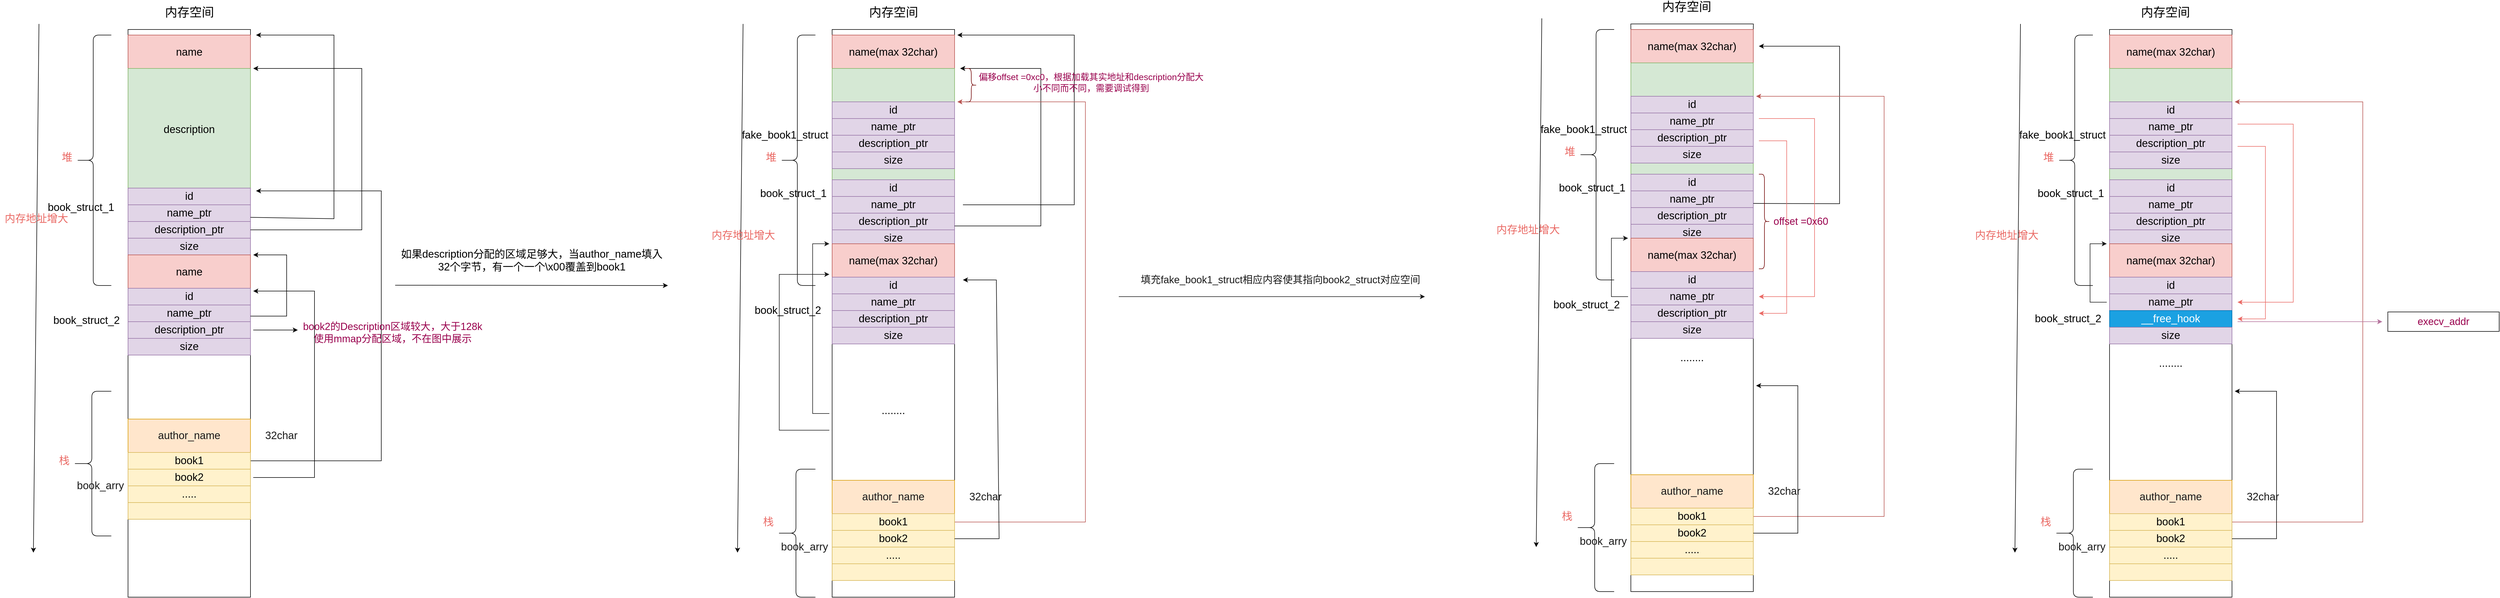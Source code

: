 <mxfile version="15.9.6" type="device"><diagram id="_Woby5i-xdCUw9yXvGU_" name="Page-1"><mxGraphModel dx="2062" dy="1122" grid="1" gridSize="10" guides="1" tooltips="1" connect="1" arrows="1" fold="1" page="1" pageScale="1" pageWidth="3300" pageHeight="4681" math="0" shadow="0"><root><mxCell id="0"/><mxCell id="1" parent="0"/><mxCell id="nigRkLZxNdL7D_ATx1D9-1" value="" style="rounded=0;whiteSpace=wrap;html=1;" vertex="1" parent="1"><mxGeometry x="580" y="540" width="220" height="1020" as="geometry"/></mxCell><mxCell id="nigRkLZxNdL7D_ATx1D9-2" value="&lt;span style=&quot;font-size: 22px&quot;&gt;内存空间&lt;/span&gt;" style="text;html=1;align=center;verticalAlign=middle;resizable=0;points=[];autosize=1;strokeColor=none;fillColor=none;" vertex="1" parent="1"><mxGeometry x="640" y="500" width="100" height="20" as="geometry"/></mxCell><mxCell id="nigRkLZxNdL7D_ATx1D9-3" value="&lt;font style=&quot;font-size: 19px&quot;&gt;name&lt;/font&gt;" style="rounded=0;whiteSpace=wrap;html=1;fontSize=22;fillColor=#f8cecc;strokeColor=#b85450;" vertex="1" parent="1"><mxGeometry x="580" y="550" width="220" height="60" as="geometry"/></mxCell><mxCell id="nigRkLZxNdL7D_ATx1D9-4" value="description" style="rounded=0;whiteSpace=wrap;html=1;fontSize=19;fillColor=#d5e8d4;strokeColor=#82b366;" vertex="1" parent="1"><mxGeometry x="580" y="610" width="220" height="220" as="geometry"/></mxCell><mxCell id="nigRkLZxNdL7D_ATx1D9-5" value="" style="rounded=0;whiteSpace=wrap;html=1;fontSize=19;fillColor=#e1d5e7;strokeColor=#9673a6;" vertex="1" parent="1"><mxGeometry x="580" y="825" width="220" height="120" as="geometry"/></mxCell><mxCell id="nigRkLZxNdL7D_ATx1D9-7" value="id" style="rounded=0;whiteSpace=wrap;html=1;fontSize=19;fillColor=#e1d5e7;strokeColor=#9673a6;" vertex="1" parent="1"><mxGeometry x="580" y="825" width="220" height="30" as="geometry"/></mxCell><mxCell id="nigRkLZxNdL7D_ATx1D9-8" value="name_ptr" style="rounded=0;whiteSpace=wrap;html=1;fontSize=19;fillColor=#e1d5e7;strokeColor=#9673a6;" vertex="1" parent="1"><mxGeometry x="580" y="855" width="220" height="30" as="geometry"/></mxCell><mxCell id="nigRkLZxNdL7D_ATx1D9-9" value="description_ptr" style="rounded=0;whiteSpace=wrap;html=1;fontSize=19;fillColor=#e1d5e7;strokeColor=#9673a6;" vertex="1" parent="1"><mxGeometry x="580" y="885" width="220" height="30" as="geometry"/></mxCell><mxCell id="nigRkLZxNdL7D_ATx1D9-10" value="size" style="rounded=0;whiteSpace=wrap;html=1;fontSize=19;fillColor=#e1d5e7;strokeColor=#9673a6;" vertex="1" parent="1"><mxGeometry x="580" y="915" width="220" height="30" as="geometry"/></mxCell><mxCell id="nigRkLZxNdL7D_ATx1D9-11" value="" style="endArrow=classic;html=1;rounded=0;fontSize=19;exitX=1;exitY=0.75;exitDx=0;exitDy=0;" edge="1" parent="1" source="nigRkLZxNdL7D_ATx1D9-8"><mxGeometry width="50" height="50" relative="1" as="geometry"><mxPoint x="820" y="790" as="sourcePoint"/><mxPoint x="810" y="550" as="targetPoint"/><Array as="points"><mxPoint x="950" y="880"/><mxPoint x="950" y="550"/></Array></mxGeometry></mxCell><mxCell id="nigRkLZxNdL7D_ATx1D9-12" value="" style="endArrow=classic;html=1;rounded=0;fontSize=19;" edge="1" parent="1"><mxGeometry width="50" height="50" relative="1" as="geometry"><mxPoint x="800" y="900" as="sourcePoint"/><mxPoint x="805" y="610" as="targetPoint"/><Array as="points"><mxPoint x="1000" y="900"/><mxPoint x="1000" y="610"/></Array></mxGeometry></mxCell><mxCell id="nigRkLZxNdL7D_ATx1D9-13" value="........" style="rounded=0;whiteSpace=wrap;html=1;fontSize=19;direction=west;" vertex="1" parent="1"><mxGeometry x="580" y="950" width="220" height="290" as="geometry"/></mxCell><mxCell id="nigRkLZxNdL7D_ATx1D9-14" value="" style="endArrow=classic;html=1;rounded=0;fontSize=19;fontColor=#CCFFCC;" edge="1" parent="1"><mxGeometry width="50" height="50" relative="1" as="geometry"><mxPoint x="420" y="530" as="sourcePoint"/><mxPoint x="410" y="1480" as="targetPoint"/></mxGeometry></mxCell><mxCell id="nigRkLZxNdL7D_ATx1D9-15" value="内存地址增大" style="text;html=1;align=center;verticalAlign=middle;resizable=0;points=[];autosize=1;strokeColor=none;fillColor=none;fontSize=19;fontColor=#EA6B66;" vertex="1" parent="1"><mxGeometry x="350" y="865" width="130" height="30" as="geometry"/></mxCell><mxCell id="nigRkLZxNdL7D_ATx1D9-16" value="" style="shape=curlyBracket;whiteSpace=wrap;html=1;rounded=1;fontSize=19;fontColor=#CCFFCC;" vertex="1" parent="1"><mxGeometry x="485" y="550" width="65" height="450" as="geometry"/></mxCell><mxCell id="nigRkLZxNdL7D_ATx1D9-17" value="&lt;font color=&quot;#ea6b66&quot;&gt;堆&lt;/font&gt;" style="text;html=1;align=center;verticalAlign=middle;resizable=0;points=[];autosize=1;strokeColor=none;fillColor=none;fontSize=19;fontColor=#1A1A1A;" vertex="1" parent="1"><mxGeometry x="455" y="755" width="30" height="30" as="geometry"/></mxCell><mxCell id="nigRkLZxNdL7D_ATx1D9-18" value="&lt;font color=&quot;#1a1a1a&quot;&gt;author_name&lt;/font&gt;" style="rounded=0;whiteSpace=wrap;html=1;fontSize=19;fillColor=#ffe6cc;strokeColor=#d79b00;" vertex="1" parent="1"><mxGeometry x="580" y="1240" width="220" height="60" as="geometry"/></mxCell><mxCell id="nigRkLZxNdL7D_ATx1D9-19" value="32char" style="text;html=1;align=center;verticalAlign=middle;resizable=0;points=[];autosize=1;strokeColor=none;fillColor=none;fontSize=19;fontColor=#1A1A1A;" vertex="1" parent="1"><mxGeometry x="820" y="1255" width="70" height="30" as="geometry"/></mxCell><mxCell id="nigRkLZxNdL7D_ATx1D9-20" value="" style="rounded=0;whiteSpace=wrap;html=1;fontSize=19;fillColor=#fff2cc;strokeColor=#d6b656;" vertex="1" parent="1"><mxGeometry x="580" y="1300" width="220" height="120" as="geometry"/></mxCell><mxCell id="nigRkLZxNdL7D_ATx1D9-21" value="" style="edgeStyle=orthogonalEdgeStyle;rounded=0;orthogonalLoop=1;jettySize=auto;html=1;fontSize=19;fontColor=#1A1A1A;" edge="1" parent="1" source="nigRkLZxNdL7D_ATx1D9-22"><mxGeometry relative="1" as="geometry"><mxPoint x="810" y="830" as="targetPoint"/><Array as="points"><mxPoint x="1035" y="1315"/><mxPoint x="1035" y="830"/><mxPoint x="810" y="830"/></Array></mxGeometry></mxCell><mxCell id="nigRkLZxNdL7D_ATx1D9-22" value="book1" style="rounded=0;whiteSpace=wrap;html=1;fontSize=19;fillColor=#fff2cc;strokeColor=#d6b656;" vertex="1" parent="1"><mxGeometry x="580" y="1300" width="220" height="30" as="geometry"/></mxCell><mxCell id="nigRkLZxNdL7D_ATx1D9-23" value="book2" style="rounded=0;whiteSpace=wrap;html=1;fontSize=19;fillColor=#fff2cc;strokeColor=#d6b656;" vertex="1" parent="1"><mxGeometry x="580" y="1330" width="220" height="30" as="geometry"/></mxCell><mxCell id="nigRkLZxNdL7D_ATx1D9-24" value="....." style="rounded=0;whiteSpace=wrap;html=1;fontSize=19;fillColor=#fff2cc;strokeColor=#d6b656;" vertex="1" parent="1"><mxGeometry x="580" y="1360" width="220" height="30" as="geometry"/></mxCell><mxCell id="nigRkLZxNdL7D_ATx1D9-25" value="" style="shape=curlyBracket;whiteSpace=wrap;html=1;rounded=1;fontSize=19;fontColor=#1A1A1A;" vertex="1" parent="1"><mxGeometry x="480" y="1190" width="70" height="260" as="geometry"/></mxCell><mxCell id="nigRkLZxNdL7D_ATx1D9-26" value="&lt;font color=&quot;#ea6b66&quot;&gt;栈&lt;/font&gt;" style="text;html=1;align=center;verticalAlign=middle;resizable=0;points=[];autosize=1;strokeColor=none;fillColor=none;fontSize=19;fontColor=#1A1A1A;" vertex="1" parent="1"><mxGeometry x="450" y="1300" width="30" height="30" as="geometry"/></mxCell><mxCell id="nigRkLZxNdL7D_ATx1D9-27" value="book_arry" style="text;html=1;align=center;verticalAlign=middle;resizable=0;points=[];autosize=1;strokeColor=none;fillColor=none;fontSize=19;fontColor=#1A1A1A;" vertex="1" parent="1"><mxGeometry x="480" y="1345" width="100" height="30" as="geometry"/></mxCell><mxCell id="nigRkLZxNdL7D_ATx1D9-28" value="" style="endArrow=classic;html=1;rounded=0;" edge="1" parent="1"><mxGeometry width="50" height="50" relative="1" as="geometry"><mxPoint x="1060" y="999.5" as="sourcePoint"/><mxPoint x="1550" y="1000" as="targetPoint"/></mxGeometry></mxCell><mxCell id="nigRkLZxNdL7D_ATx1D9-29" value="&lt;font style=&quot;font-size: 19px&quot;&gt;如果description分配的区域足够大，当author_name填入&lt;br&gt;32个字节，有一个一个\x00覆盖到book1&lt;/font&gt;" style="text;html=1;align=center;verticalAlign=middle;resizable=0;points=[];autosize=1;strokeColor=none;fillColor=none;" vertex="1" parent="1"><mxGeometry x="1060" y="935" width="490" height="40" as="geometry"/></mxCell><mxCell id="nigRkLZxNdL7D_ATx1D9-44" value="内存地址增大" style="text;html=1;align=center;verticalAlign=middle;resizable=0;points=[];autosize=1;strokeColor=none;fillColor=none;fontSize=19;fontColor=#EA6B66;" vertex="1" parent="1"><mxGeometry x="3030" y="885" width="130" height="30" as="geometry"/></mxCell><mxCell id="nigRkLZxNdL7D_ATx1D9-62" value="" style="rounded=0;whiteSpace=wrap;html=1;" vertex="1" parent="1"><mxGeometry x="1845" y="540" width="220" height="1020" as="geometry"/></mxCell><mxCell id="nigRkLZxNdL7D_ATx1D9-63" value="&lt;span style=&quot;font-size: 22px&quot;&gt;内存空间&lt;/span&gt;" style="text;html=1;align=center;verticalAlign=middle;resizable=0;points=[];autosize=1;strokeColor=none;fillColor=none;" vertex="1" parent="1"><mxGeometry x="1905" y="500" width="100" height="20" as="geometry"/></mxCell><mxCell id="nigRkLZxNdL7D_ATx1D9-64" value="&lt;font style=&quot;font-size: 19px&quot;&gt;name(max 32char)&lt;/font&gt;" style="rounded=0;whiteSpace=wrap;html=1;fontSize=22;fillColor=#f8cecc;strokeColor=#b85450;" vertex="1" parent="1"><mxGeometry x="1845" y="550" width="220" height="60" as="geometry"/></mxCell><mxCell id="nigRkLZxNdL7D_ATx1D9-65" value="description" style="rounded=0;whiteSpace=wrap;html=1;fontSize=19;fillColor=#d5e8d4;strokeColor=#82b366;" vertex="1" parent="1"><mxGeometry x="1845" y="610" width="220" height="200" as="geometry"/></mxCell><mxCell id="nigRkLZxNdL7D_ATx1D9-66" value="" style="rounded=0;whiteSpace=wrap;html=1;fontSize=19;fillColor=#e1d5e7;strokeColor=#9673a6;" vertex="1" parent="1"><mxGeometry x="1845" y="810" width="220" height="120" as="geometry"/></mxCell><mxCell id="nigRkLZxNdL7D_ATx1D9-67" value="book_struct_1" style="text;html=1;align=center;verticalAlign=middle;resizable=0;points=[];autosize=1;strokeColor=none;fillColor=none;fontSize=19;" vertex="1" parent="1"><mxGeometry x="1710" y="820" width="130" height="30" as="geometry"/></mxCell><mxCell id="nigRkLZxNdL7D_ATx1D9-68" value="id" style="rounded=0;whiteSpace=wrap;html=1;fontSize=19;fillColor=#e1d5e7;strokeColor=#9673a6;" vertex="1" parent="1"><mxGeometry x="1845" y="810" width="220" height="30" as="geometry"/></mxCell><mxCell id="nigRkLZxNdL7D_ATx1D9-69" value="name_ptr" style="rounded=0;whiteSpace=wrap;html=1;fontSize=19;fillColor=#e1d5e7;strokeColor=#9673a6;" vertex="1" parent="1"><mxGeometry x="1845" y="840" width="220" height="30" as="geometry"/></mxCell><mxCell id="nigRkLZxNdL7D_ATx1D9-70" value="description_ptr" style="rounded=0;whiteSpace=wrap;html=1;fontSize=19;fillColor=#e1d5e7;strokeColor=#9673a6;" vertex="1" parent="1"><mxGeometry x="1845" y="870" width="220" height="30" as="geometry"/></mxCell><mxCell id="nigRkLZxNdL7D_ATx1D9-71" value="size" style="rounded=0;whiteSpace=wrap;html=1;fontSize=19;fillColor=#e1d5e7;strokeColor=#9673a6;" vertex="1" parent="1"><mxGeometry x="1845" y="900" width="220" height="30" as="geometry"/></mxCell><mxCell id="nigRkLZxNdL7D_ATx1D9-72" value="" style="endArrow=classic;html=1;rounded=0;fontSize=19;" edge="1" parent="1"><mxGeometry width="50" height="50" relative="1" as="geometry"><mxPoint x="2065" y="893" as="sourcePoint"/><mxPoint x="2075" y="610" as="targetPoint"/><Array as="points"><mxPoint x="2220" y="893"/><mxPoint x="2220" y="620"/><mxPoint x="2220" y="610"/></Array></mxGeometry></mxCell><mxCell id="nigRkLZxNdL7D_ATx1D9-73" value="" style="endArrow=classic;html=1;rounded=0;fontSize=19;" edge="1" parent="1"><mxGeometry width="50" height="50" relative="1" as="geometry"><mxPoint x="2080" y="855" as="sourcePoint"/><mxPoint x="2070" y="550" as="targetPoint"/><Array as="points"><mxPoint x="2280" y="855"/><mxPoint x="2280" y="550"/></Array></mxGeometry></mxCell><mxCell id="nigRkLZxNdL7D_ATx1D9-74" value="........" style="rounded=0;whiteSpace=wrap;html=1;fontSize=19;direction=west;" vertex="1" parent="1"><mxGeometry x="1845" y="1100" width="220" height="250" as="geometry"/></mxCell><mxCell id="nigRkLZxNdL7D_ATx1D9-75" value="" style="endArrow=classic;html=1;rounded=0;fontSize=19;fontColor=#CCFFCC;" edge="1" parent="1"><mxGeometry width="50" height="50" relative="1" as="geometry"><mxPoint x="1685" y="530" as="sourcePoint"/><mxPoint x="1675" y="1480" as="targetPoint"/></mxGeometry></mxCell><mxCell id="nigRkLZxNdL7D_ATx1D9-76" value="内存地址增大" style="text;html=1;align=center;verticalAlign=middle;resizable=0;points=[];autosize=1;strokeColor=none;fillColor=none;fontSize=19;fontColor=#EA6B66;" vertex="1" parent="1"><mxGeometry x="1620" y="895" width="130" height="30" as="geometry"/></mxCell><mxCell id="nigRkLZxNdL7D_ATx1D9-77" value="" style="shape=curlyBracket;whiteSpace=wrap;html=1;rounded=1;fontSize=19;fontColor=#CCFFCC;" vertex="1" parent="1"><mxGeometry x="1750" y="550" width="65" height="450" as="geometry"/></mxCell><mxCell id="nigRkLZxNdL7D_ATx1D9-78" value="&lt;font color=&quot;#ea6b66&quot;&gt;堆&lt;/font&gt;" style="text;html=1;align=center;verticalAlign=middle;resizable=0;points=[];autosize=1;strokeColor=none;fillColor=none;fontSize=19;fontColor=#1A1A1A;" vertex="1" parent="1"><mxGeometry x="1720" y="755" width="30" height="30" as="geometry"/></mxCell><mxCell id="nigRkLZxNdL7D_ATx1D9-79" value="&lt;font color=&quot;#1a1a1a&quot;&gt;author_name&lt;/font&gt;" style="rounded=0;whiteSpace=wrap;html=1;fontSize=19;fillColor=#ffe6cc;strokeColor=#d79b00;" vertex="1" parent="1"><mxGeometry x="1845" y="1350" width="220" height="60" as="geometry"/></mxCell><mxCell id="nigRkLZxNdL7D_ATx1D9-80" value="32char" style="text;html=1;align=center;verticalAlign=middle;resizable=0;points=[];autosize=1;strokeColor=none;fillColor=none;fontSize=19;fontColor=#1A1A1A;" vertex="1" parent="1"><mxGeometry x="2085" y="1365" width="70" height="30" as="geometry"/></mxCell><mxCell id="nigRkLZxNdL7D_ATx1D9-81" value="" style="rounded=0;whiteSpace=wrap;html=1;fontSize=19;fillColor=#fff2cc;strokeColor=#d6b656;" vertex="1" parent="1"><mxGeometry x="1845" y="1410" width="220" height="120" as="geometry"/></mxCell><mxCell id="nigRkLZxNdL7D_ATx1D9-82" value="" style="edgeStyle=orthogonalEdgeStyle;rounded=0;orthogonalLoop=1;jettySize=auto;html=1;fontSize=19;fontColor=#1A1A1A;fillColor=#f8cecc;strokeColor=#b85450;" edge="1" parent="1" source="nigRkLZxNdL7D_ATx1D9-83"><mxGeometry relative="1" as="geometry"><mxPoint x="2070" y="670" as="targetPoint"/><Array as="points"><mxPoint x="2300" y="1315"/><mxPoint x="2300" y="670"/><mxPoint x="2075" y="670"/></Array></mxGeometry></mxCell><mxCell id="nigRkLZxNdL7D_ATx1D9-83" value="book1" style="rounded=0;whiteSpace=wrap;html=1;fontSize=19;fillColor=#fff2cc;strokeColor=#d6b656;" vertex="1" parent="1"><mxGeometry x="1845" y="1410" width="220" height="30" as="geometry"/></mxCell><mxCell id="nigRkLZxNdL7D_ATx1D9-84" value="book2" style="rounded=0;whiteSpace=wrap;html=1;fontSize=19;fillColor=#fff2cc;strokeColor=#d6b656;" vertex="1" parent="1"><mxGeometry x="1845" y="1440" width="220" height="30" as="geometry"/></mxCell><mxCell id="nigRkLZxNdL7D_ATx1D9-85" value="....." style="rounded=0;whiteSpace=wrap;html=1;fontSize=19;fillColor=#fff2cc;strokeColor=#d6b656;" vertex="1" parent="1"><mxGeometry x="1845" y="1470" width="220" height="30" as="geometry"/></mxCell><mxCell id="nigRkLZxNdL7D_ATx1D9-86" value="" style="shape=curlyBracket;whiteSpace=wrap;html=1;rounded=1;fontSize=19;fontColor=#1A1A1A;" vertex="1" parent="1"><mxGeometry x="1745" y="1330" width="70" height="230" as="geometry"/></mxCell><mxCell id="nigRkLZxNdL7D_ATx1D9-87" value="&lt;font color=&quot;#ea6b66&quot;&gt;栈&lt;/font&gt;" style="text;html=1;align=center;verticalAlign=middle;resizable=0;points=[];autosize=1;strokeColor=none;fillColor=none;fontSize=19;fontColor=#1A1A1A;" vertex="1" parent="1"><mxGeometry x="1715" y="1410" width="30" height="30" as="geometry"/></mxCell><mxCell id="nigRkLZxNdL7D_ATx1D9-88" value="book_arry" style="text;html=1;align=center;verticalAlign=middle;resizable=0;points=[];autosize=1;strokeColor=none;fillColor=none;fontSize=19;fontColor=#1A1A1A;" vertex="1" parent="1"><mxGeometry x="1745" y="1455" width="100" height="30" as="geometry"/></mxCell><mxCell id="nigRkLZxNdL7D_ATx1D9-89" value="fake_book1_struct" style="text;html=1;align=center;verticalAlign=middle;resizable=0;points=[];autosize=1;strokeColor=none;fillColor=none;fontSize=19;" vertex="1" parent="1"><mxGeometry x="1675" y="715" width="170" height="30" as="geometry"/></mxCell><mxCell id="nigRkLZxNdL7D_ATx1D9-90" value="id" style="rounded=0;whiteSpace=wrap;html=1;fontSize=19;fillColor=#e1d5e7;strokeColor=#9673a6;" vertex="1" parent="1"><mxGeometry x="1845" y="670" width="220" height="30" as="geometry"/></mxCell><mxCell id="nigRkLZxNdL7D_ATx1D9-91" value="name_ptr" style="rounded=0;whiteSpace=wrap;html=1;fontSize=19;fillColor=#e1d5e7;strokeColor=#9673a6;" vertex="1" parent="1"><mxGeometry x="1845" y="700" width="220" height="30" as="geometry"/></mxCell><mxCell id="nigRkLZxNdL7D_ATx1D9-92" value="description_ptr" style="rounded=0;whiteSpace=wrap;html=1;fontSize=19;fillColor=#e1d5e7;strokeColor=#9673a6;" vertex="1" parent="1"><mxGeometry x="1845" y="730" width="220" height="30" as="geometry"/></mxCell><mxCell id="nigRkLZxNdL7D_ATx1D9-93" value="size" style="rounded=0;whiteSpace=wrap;html=1;fontSize=19;fillColor=#e1d5e7;strokeColor=#9673a6;" vertex="1" parent="1"><mxGeometry x="1845" y="760" width="220" height="30" as="geometry"/></mxCell><mxCell id="nigRkLZxNdL7D_ATx1D9-94" value="&lt;font style=&quot;font-size: 19px&quot;&gt;name(max 32char)&lt;/font&gt;" style="rounded=0;whiteSpace=wrap;html=1;fontSize=22;fillColor=#f8cecc;strokeColor=#b85450;" vertex="1" parent="1"><mxGeometry x="1845" y="925" width="220" height="60" as="geometry"/></mxCell><mxCell id="nigRkLZxNdL7D_ATx1D9-96" value="" style="rounded=0;whiteSpace=wrap;html=1;fontSize=19;fillColor=#e1d5e7;strokeColor=#9673a6;" vertex="1" parent="1"><mxGeometry x="1845" y="985" width="220" height="120" as="geometry"/></mxCell><mxCell id="nigRkLZxNdL7D_ATx1D9-97" value="id" style="rounded=0;whiteSpace=wrap;html=1;fontSize=19;fillColor=#e1d5e7;strokeColor=#9673a6;" vertex="1" parent="1"><mxGeometry x="1845" y="985" width="220" height="30" as="geometry"/></mxCell><mxCell id="nigRkLZxNdL7D_ATx1D9-98" value="name_ptr" style="rounded=0;whiteSpace=wrap;html=1;fontSize=19;fillColor=#e1d5e7;strokeColor=#9673a6;" vertex="1" parent="1"><mxGeometry x="1845" y="1015" width="220" height="30" as="geometry"/></mxCell><mxCell id="nigRkLZxNdL7D_ATx1D9-99" value="description_ptr" style="rounded=0;whiteSpace=wrap;html=1;fontSize=19;fillColor=#e1d5e7;strokeColor=#9673a6;" vertex="1" parent="1"><mxGeometry x="1845" y="1045" width="220" height="30" as="geometry"/></mxCell><mxCell id="nigRkLZxNdL7D_ATx1D9-100" value="size" style="rounded=0;whiteSpace=wrap;html=1;fontSize=19;fillColor=#e1d5e7;strokeColor=#9673a6;" vertex="1" parent="1"><mxGeometry x="1845" y="1075" width="220" height="30" as="geometry"/></mxCell><mxCell id="nigRkLZxNdL7D_ATx1D9-101" value="" style="endArrow=classic;html=1;rounded=0;fontSize=19;" edge="1" parent="1"><mxGeometry width="50" height="50" relative="1" as="geometry"><mxPoint x="2065" y="1455" as="sourcePoint"/><mxPoint x="2080" y="990" as="targetPoint"/><Array as="points"><mxPoint x="2145" y="1455"/><mxPoint x="2140" y="990"/></Array></mxGeometry></mxCell><mxCell id="nigRkLZxNdL7D_ATx1D9-102" value="" style="endArrow=classic;html=1;rounded=0;fontSize=19;strokeColor=#1A1A1A;" edge="1" parent="1"><mxGeometry width="50" height="50" relative="1" as="geometry"><mxPoint x="1840" y="1230" as="sourcePoint"/><mxPoint x="1840" y="925" as="targetPoint"/><Array as="points"><mxPoint x="1810" y="1230"/><mxPoint x="1810" y="925"/></Array></mxGeometry></mxCell><mxCell id="nigRkLZxNdL7D_ATx1D9-103" value="" style="endArrow=classic;html=1;rounded=0;fontSize=19;strokeColor=#1A1A1A;" edge="1" parent="1"><mxGeometry width="50" height="50" relative="1" as="geometry"><mxPoint x="1840" y="1260" as="sourcePoint"/><mxPoint x="1840" y="980" as="targetPoint"/><Array as="points"><mxPoint x="1750" y="1260"/><mxPoint x="1750" y="980"/></Array></mxGeometry></mxCell><mxCell id="nigRkLZxNdL7D_ATx1D9-104" value="" style="rounded=0;whiteSpace=wrap;html=1;" vertex="1" parent="1"><mxGeometry x="3280" y="530" width="220" height="1020" as="geometry"/></mxCell><mxCell id="nigRkLZxNdL7D_ATx1D9-105" value="&lt;span style=&quot;font-size: 22px&quot;&gt;内存空间&lt;/span&gt;" style="text;html=1;align=center;verticalAlign=middle;resizable=0;points=[];autosize=1;strokeColor=none;fillColor=none;" vertex="1" parent="1"><mxGeometry x="3330" y="490" width="100" height="20" as="geometry"/></mxCell><mxCell id="nigRkLZxNdL7D_ATx1D9-106" value="&lt;font style=&quot;font-size: 19px&quot;&gt;name(max 32char)&lt;/font&gt;" style="rounded=0;whiteSpace=wrap;html=1;fontSize=22;fillColor=#f8cecc;strokeColor=#b85450;" vertex="1" parent="1"><mxGeometry x="3280" y="540" width="220" height="60" as="geometry"/></mxCell><mxCell id="nigRkLZxNdL7D_ATx1D9-107" value="description" style="rounded=0;whiteSpace=wrap;html=1;fontSize=19;fillColor=#d5e8d4;strokeColor=#82b366;" vertex="1" parent="1"><mxGeometry x="3280" y="600" width="220" height="200" as="geometry"/></mxCell><mxCell id="nigRkLZxNdL7D_ATx1D9-108" value="" style="rounded=0;whiteSpace=wrap;html=1;fontSize=19;fillColor=#e1d5e7;strokeColor=#9673a6;" vertex="1" parent="1"><mxGeometry x="3280" y="800" width="220" height="120" as="geometry"/></mxCell><mxCell id="nigRkLZxNdL7D_ATx1D9-109" value="book_struct_1" style="text;html=1;align=center;verticalAlign=middle;resizable=0;points=[];autosize=1;strokeColor=none;fillColor=none;fontSize=19;" vertex="1" parent="1"><mxGeometry x="3145" y="810" width="130" height="30" as="geometry"/></mxCell><mxCell id="nigRkLZxNdL7D_ATx1D9-110" value="id" style="rounded=0;whiteSpace=wrap;html=1;fontSize=19;fillColor=#e1d5e7;strokeColor=#9673a6;" vertex="1" parent="1"><mxGeometry x="3280" y="800" width="220" height="30" as="geometry"/></mxCell><mxCell id="nigRkLZxNdL7D_ATx1D9-111" value="name_ptr" style="rounded=0;whiteSpace=wrap;html=1;fontSize=19;fillColor=#e1d5e7;strokeColor=#9673a6;" vertex="1" parent="1"><mxGeometry x="3280" y="830" width="220" height="30" as="geometry"/></mxCell><mxCell id="nigRkLZxNdL7D_ATx1D9-112" value="description_ptr" style="rounded=0;whiteSpace=wrap;html=1;fontSize=19;fillColor=#e1d5e7;strokeColor=#9673a6;" vertex="1" parent="1"><mxGeometry x="3280" y="860" width="220" height="30" as="geometry"/></mxCell><mxCell id="nigRkLZxNdL7D_ATx1D9-113" value="size" style="rounded=0;whiteSpace=wrap;html=1;fontSize=19;fillColor=#e1d5e7;strokeColor=#9673a6;" vertex="1" parent="1"><mxGeometry x="3280" y="890" width="220" height="30" as="geometry"/></mxCell><mxCell id="nigRkLZxNdL7D_ATx1D9-114" value="" style="endArrow=classic;html=1;rounded=0;fontSize=19;exitX=1;exitY=0.75;exitDx=0;exitDy=0;" edge="1" parent="1" source="nigRkLZxNdL7D_ATx1D9-111"><mxGeometry width="50" height="50" relative="1" as="geometry"><mxPoint x="3520" y="780" as="sourcePoint"/><mxPoint x="3510" y="570" as="targetPoint"/><Array as="points"><mxPoint x="3655" y="853"/><mxPoint x="3655" y="580"/><mxPoint x="3655" y="570"/></Array></mxGeometry></mxCell><mxCell id="nigRkLZxNdL7D_ATx1D9-116" value="........" style="rounded=0;whiteSpace=wrap;html=1;fontSize=19;direction=west;" vertex="1" parent="1"><mxGeometry x="3280" y="920" width="220" height="420" as="geometry"/></mxCell><mxCell id="nigRkLZxNdL7D_ATx1D9-117" value="" style="endArrow=classic;html=1;rounded=0;fontSize=19;fontColor=#CCFFCC;" edge="1" parent="1"><mxGeometry width="50" height="50" relative="1" as="geometry"><mxPoint x="3120" y="520" as="sourcePoint"/><mxPoint x="3110" y="1470" as="targetPoint"/></mxGeometry></mxCell><mxCell id="nigRkLZxNdL7D_ATx1D9-118" value="" style="shape=curlyBracket;whiteSpace=wrap;html=1;rounded=1;fontSize=19;fontColor=#CCFFCC;" vertex="1" parent="1"><mxGeometry x="3185" y="540" width="65" height="450" as="geometry"/></mxCell><mxCell id="nigRkLZxNdL7D_ATx1D9-119" value="&lt;font color=&quot;#ea6b66&quot;&gt;堆&lt;/font&gt;" style="text;html=1;align=center;verticalAlign=middle;resizable=0;points=[];autosize=1;strokeColor=none;fillColor=none;fontSize=19;fontColor=#1A1A1A;" vertex="1" parent="1"><mxGeometry x="3155" y="745" width="30" height="30" as="geometry"/></mxCell><mxCell id="nigRkLZxNdL7D_ATx1D9-120" value="&lt;font color=&quot;#1a1a1a&quot;&gt;author_name&lt;/font&gt;" style="rounded=0;whiteSpace=wrap;html=1;fontSize=19;fillColor=#ffe6cc;strokeColor=#d79b00;" vertex="1" parent="1"><mxGeometry x="3280" y="1340" width="220" height="60" as="geometry"/></mxCell><mxCell id="nigRkLZxNdL7D_ATx1D9-121" value="32char" style="text;html=1;align=center;verticalAlign=middle;resizable=0;points=[];autosize=1;strokeColor=none;fillColor=none;fontSize=19;fontColor=#1A1A1A;" vertex="1" parent="1"><mxGeometry x="3520" y="1355" width="70" height="30" as="geometry"/></mxCell><mxCell id="nigRkLZxNdL7D_ATx1D9-122" value="" style="rounded=0;whiteSpace=wrap;html=1;fontSize=19;fillColor=#fff2cc;strokeColor=#d6b656;" vertex="1" parent="1"><mxGeometry x="3280" y="1400" width="220" height="120" as="geometry"/></mxCell><mxCell id="nigRkLZxNdL7D_ATx1D9-123" value="" style="edgeStyle=orthogonalEdgeStyle;rounded=0;orthogonalLoop=1;jettySize=auto;html=1;fontSize=19;fontColor=#1A1A1A;fillColor=#f8cecc;strokeColor=#b85450;" edge="1" parent="1" source="nigRkLZxNdL7D_ATx1D9-124"><mxGeometry relative="1" as="geometry"><mxPoint x="3505" y="660" as="targetPoint"/><Array as="points"><mxPoint x="3735" y="1305"/><mxPoint x="3735" y="660"/><mxPoint x="3510" y="660"/></Array></mxGeometry></mxCell><mxCell id="nigRkLZxNdL7D_ATx1D9-124" value="book1" style="rounded=0;whiteSpace=wrap;html=1;fontSize=19;fillColor=#fff2cc;strokeColor=#d6b656;" vertex="1" parent="1"><mxGeometry x="3280" y="1400" width="220" height="30" as="geometry"/></mxCell><mxCell id="nigRkLZxNdL7D_ATx1D9-125" value="book2" style="rounded=0;whiteSpace=wrap;html=1;fontSize=19;fillColor=#fff2cc;strokeColor=#d6b656;" vertex="1" parent="1"><mxGeometry x="3280" y="1430" width="220" height="30" as="geometry"/></mxCell><mxCell id="nigRkLZxNdL7D_ATx1D9-126" value="....." style="rounded=0;whiteSpace=wrap;html=1;fontSize=19;fillColor=#fff2cc;strokeColor=#d6b656;" vertex="1" parent="1"><mxGeometry x="3280" y="1460" width="220" height="30" as="geometry"/></mxCell><mxCell id="nigRkLZxNdL7D_ATx1D9-127" value="" style="shape=curlyBracket;whiteSpace=wrap;html=1;rounded=1;fontSize=19;fontColor=#1A1A1A;" vertex="1" parent="1"><mxGeometry x="3180" y="1320" width="70" height="230" as="geometry"/></mxCell><mxCell id="nigRkLZxNdL7D_ATx1D9-128" value="&lt;font color=&quot;#ea6b66&quot;&gt;栈&lt;/font&gt;" style="text;html=1;align=center;verticalAlign=middle;resizable=0;points=[];autosize=1;strokeColor=none;fillColor=none;fontSize=19;fontColor=#1A1A1A;" vertex="1" parent="1"><mxGeometry x="3150" y="1400" width="30" height="30" as="geometry"/></mxCell><mxCell id="nigRkLZxNdL7D_ATx1D9-129" value="book_arry" style="text;html=1;align=center;verticalAlign=middle;resizable=0;points=[];autosize=1;strokeColor=none;fillColor=none;fontSize=19;fontColor=#1A1A1A;" vertex="1" parent="1"><mxGeometry x="3180" y="1445" width="100" height="30" as="geometry"/></mxCell><mxCell id="nigRkLZxNdL7D_ATx1D9-130" value="fake_book1_struct" style="text;html=1;align=center;verticalAlign=middle;resizable=0;points=[];autosize=1;strokeColor=none;fillColor=none;fontSize=19;" vertex="1" parent="1"><mxGeometry x="3110" y="705" width="170" height="30" as="geometry"/></mxCell><mxCell id="nigRkLZxNdL7D_ATx1D9-131" value="id" style="rounded=0;whiteSpace=wrap;html=1;fontSize=19;fillColor=#e1d5e7;strokeColor=#9673a6;" vertex="1" parent="1"><mxGeometry x="3280" y="660" width="220" height="30" as="geometry"/></mxCell><mxCell id="nigRkLZxNdL7D_ATx1D9-132" value="name_ptr" style="rounded=0;whiteSpace=wrap;html=1;fontSize=19;fillColor=#e1d5e7;strokeColor=#9673a6;" vertex="1" parent="1"><mxGeometry x="3280" y="690" width="220" height="30" as="geometry"/></mxCell><mxCell id="nigRkLZxNdL7D_ATx1D9-133" value="description_ptr" style="rounded=0;whiteSpace=wrap;html=1;fontSize=19;fillColor=#e1d5e7;strokeColor=#9673a6;" vertex="1" parent="1"><mxGeometry x="3280" y="720" width="220" height="30" as="geometry"/></mxCell><mxCell id="nigRkLZxNdL7D_ATx1D9-134" value="size" style="rounded=0;whiteSpace=wrap;html=1;fontSize=19;fillColor=#e1d5e7;strokeColor=#9673a6;" vertex="1" parent="1"><mxGeometry x="3280" y="750" width="220" height="30" as="geometry"/></mxCell><mxCell id="nigRkLZxNdL7D_ATx1D9-135" value="&lt;font style=&quot;font-size: 19px&quot;&gt;name(max 32char)&lt;/font&gt;" style="rounded=0;whiteSpace=wrap;html=1;fontSize=22;fillColor=#f8cecc;strokeColor=#b85450;" vertex="1" parent="1"><mxGeometry x="3280" y="915" width="220" height="60" as="geometry"/></mxCell><mxCell id="nigRkLZxNdL7D_ATx1D9-136" value="" style="rounded=0;whiteSpace=wrap;html=1;fontSize=19;fillColor=#e1d5e7;strokeColor=#9673a6;" vertex="1" parent="1"><mxGeometry x="3280" y="975" width="220" height="120" as="geometry"/></mxCell><mxCell id="nigRkLZxNdL7D_ATx1D9-137" value="id" style="rounded=0;whiteSpace=wrap;html=1;fontSize=19;fillColor=#e1d5e7;strokeColor=#9673a6;" vertex="1" parent="1"><mxGeometry x="3280" y="975" width="220" height="30" as="geometry"/></mxCell><mxCell id="nigRkLZxNdL7D_ATx1D9-138" value="name_ptr" style="rounded=0;whiteSpace=wrap;html=1;fontSize=19;fillColor=#e1d5e7;strokeColor=#9673a6;" vertex="1" parent="1"><mxGeometry x="3280" y="1005" width="220" height="30" as="geometry"/></mxCell><mxCell id="nigRkLZxNdL7D_ATx1D9-139" value="description_ptr" style="rounded=0;whiteSpace=wrap;html=1;fontSize=19;fillColor=#e1d5e7;strokeColor=#9673a6;" vertex="1" parent="1"><mxGeometry x="3280" y="1035" width="220" height="30" as="geometry"/></mxCell><mxCell id="nigRkLZxNdL7D_ATx1D9-140" value="size" style="rounded=0;whiteSpace=wrap;html=1;fontSize=19;fillColor=#e1d5e7;strokeColor=#9673a6;" vertex="1" parent="1"><mxGeometry x="3280" y="1065" width="220" height="30" as="geometry"/></mxCell><mxCell id="nigRkLZxNdL7D_ATx1D9-141" value="" style="endArrow=classic;html=1;rounded=0;fontSize=19;" edge="1" parent="1"><mxGeometry width="50" height="50" relative="1" as="geometry"><mxPoint x="3500" y="1445" as="sourcePoint"/><mxPoint x="3505" y="1180" as="targetPoint"/><Array as="points"><mxPoint x="3580" y="1445"/><mxPoint x="3580" y="1180"/></Array></mxGeometry></mxCell><mxCell id="nigRkLZxNdL7D_ATx1D9-142" value="" style="endArrow=classic;html=1;rounded=0;fontSize=19;strokeColor=#1A1A1A;" edge="1" parent="1"><mxGeometry width="50" height="50" relative="1" as="geometry"><mxPoint x="3275" y="1020" as="sourcePoint"/><mxPoint x="3275" y="915" as="targetPoint"/><Array as="points"><mxPoint x="3245" y="1020"/><mxPoint x="3245" y="915"/></Array></mxGeometry></mxCell><mxCell id="nigRkLZxNdL7D_ATx1D9-143" value="" style="endArrow=classic;html=1;rounded=0;fontSize=19;strokeColor=#EA6B66;" edge="1" parent="1"><mxGeometry width="50" height="50" relative="1" as="geometry"><mxPoint x="3510" y="700" as="sourcePoint"/><mxPoint x="3510" y="1020" as="targetPoint"/><Array as="points"><mxPoint x="3610" y="700"/><mxPoint x="3610" y="1020"/></Array></mxGeometry></mxCell><mxCell id="nigRkLZxNdL7D_ATx1D9-144" value="" style="endArrow=classic;html=1;rounded=0;fontSize=19;strokeColor=#EA6B66;" edge="1" parent="1"><mxGeometry width="50" height="50" relative="1" as="geometry"><mxPoint x="3510" y="740" as="sourcePoint"/><mxPoint x="3510" y="1050" as="targetPoint"/><Array as="points"><mxPoint x="3560" y="740"/><mxPoint x="3560" y="1050"/></Array></mxGeometry></mxCell><mxCell id="nigRkLZxNdL7D_ATx1D9-145" value="&lt;font color=&quot;#99004d&quot; style=&quot;font-size: 18px&quot;&gt;book2的Description区域较大，大于128k&lt;br&gt;使用mmap分配区域，不在图中展示&lt;/font&gt;" style="text;html=1;align=center;verticalAlign=middle;resizable=0;points=[];autosize=1;strokeColor=none;fillColor=none;strokeWidth=1;" vertex="1" parent="1"><mxGeometry x="885" y="1065" width="340" height="40" as="geometry"/></mxCell><mxCell id="nigRkLZxNdL7D_ATx1D9-146" value="&lt;font style=&quot;font-size: 19px&quot;&gt;name&lt;/font&gt;" style="rounded=0;whiteSpace=wrap;html=1;fontSize=22;fillColor=#f8cecc;strokeColor=#b85450;" vertex="1" parent="1"><mxGeometry x="580" y="945" width="220" height="60" as="geometry"/></mxCell><mxCell id="nigRkLZxNdL7D_ATx1D9-147" value="" style="rounded=0;whiteSpace=wrap;html=1;fontSize=19;fillColor=#e1d5e7;strokeColor=#9673a6;" vertex="1" parent="1"><mxGeometry x="580" y="1005" width="220" height="120" as="geometry"/></mxCell><mxCell id="nigRkLZxNdL7D_ATx1D9-148" value="id" style="rounded=0;whiteSpace=wrap;html=1;fontSize=19;fillColor=#e1d5e7;strokeColor=#9673a6;" vertex="1" parent="1"><mxGeometry x="580" y="1005" width="220" height="30" as="geometry"/></mxCell><mxCell id="nigRkLZxNdL7D_ATx1D9-149" value="name_ptr" style="rounded=0;whiteSpace=wrap;html=1;fontSize=19;fillColor=#e1d5e7;strokeColor=#9673a6;" vertex="1" parent="1"><mxGeometry x="580" y="1035" width="220" height="30" as="geometry"/></mxCell><mxCell id="nigRkLZxNdL7D_ATx1D9-150" value="description_ptr" style="rounded=0;whiteSpace=wrap;html=1;fontSize=19;fillColor=#e1d5e7;strokeColor=#9673a6;" vertex="1" parent="1"><mxGeometry x="580" y="1065" width="220" height="30" as="geometry"/></mxCell><mxCell id="nigRkLZxNdL7D_ATx1D9-151" value="size" style="rounded=0;whiteSpace=wrap;html=1;fontSize=19;fillColor=#e1d5e7;strokeColor=#9673a6;" vertex="1" parent="1"><mxGeometry x="580" y="1095" width="220" height="30" as="geometry"/></mxCell><mxCell id="nigRkLZxNdL7D_ATx1D9-152" value="" style="endArrow=classic;html=1;rounded=0;" edge="1" parent="1"><mxGeometry width="50" height="50" relative="1" as="geometry"><mxPoint x="800" y="1055" as="sourcePoint"/><mxPoint x="805" y="945" as="targetPoint"/><Array as="points"><mxPoint x="865" y="1055"/><mxPoint x="865" y="945"/></Array></mxGeometry></mxCell><mxCell id="nigRkLZxNdL7D_ATx1D9-154" value="" style="shape=curlyBracket;whiteSpace=wrap;html=1;rounded=1;flipH=1;size=0.5;fillColor=#a20025;fontColor=#ffffff;strokeColor=#6F0000;" vertex="1" parent="1"><mxGeometry x="2085" y="610" width="20" height="60" as="geometry"/></mxCell><mxCell id="nigRkLZxNdL7D_ATx1D9-157" value="&lt;font style=&quot;font-size: 16px&quot; color=&quot;#99004d&quot;&gt;偏移offset =0xc0，根据加载其实地址和description分配大&lt;br&gt;小不同而不同，需要调试得到&lt;/font&gt;" style="text;html=1;align=center;verticalAlign=middle;resizable=0;points=[];autosize=1;strokeColor=none;fillColor=none;strokeWidth=5;" vertex="1" parent="1"><mxGeometry x="2100" y="620" width="420" height="30" as="geometry"/></mxCell><mxCell id="nigRkLZxNdL7D_ATx1D9-158" value="" style="endArrow=classic;html=1;rounded=0;fontSize=16;fontColor=#99004D;" edge="1" parent="1"><mxGeometry width="50" height="50" relative="1" as="geometry"><mxPoint x="805" y="1080" as="sourcePoint"/><mxPoint x="885" y="1080" as="targetPoint"/></mxGeometry></mxCell><mxCell id="nigRkLZxNdL7D_ATx1D9-162" value="" style="endArrow=classic;html=1;rounded=0;fontSize=16;fontColor=#1A1A1A;" edge="1" parent="1"><mxGeometry width="50" height="50" relative="1" as="geometry"><mxPoint x="805" y="1345" as="sourcePoint"/><mxPoint x="805" y="1010" as="targetPoint"/><Array as="points"><mxPoint x="915" y="1345"/><mxPoint x="915" y="1010"/></Array></mxGeometry></mxCell><mxCell id="nigRkLZxNdL7D_ATx1D9-163" value="内存地址增大" style="text;html=1;align=center;verticalAlign=middle;resizable=0;points=[];autosize=1;strokeColor=none;fillColor=none;fontSize=19;fontColor=#EA6B66;" vertex="1" parent="1"><mxGeometry x="3890" y="895" width="130" height="30" as="geometry"/></mxCell><mxCell id="nigRkLZxNdL7D_ATx1D9-164" value="" style="rounded=0;whiteSpace=wrap;html=1;" vertex="1" parent="1"><mxGeometry x="4140" y="540" width="220" height="1020" as="geometry"/></mxCell><mxCell id="nigRkLZxNdL7D_ATx1D9-165" value="&lt;span style=&quot;font-size: 22px&quot;&gt;内存空间&lt;/span&gt;" style="text;html=1;align=center;verticalAlign=middle;resizable=0;points=[];autosize=1;strokeColor=none;fillColor=none;" vertex="1" parent="1"><mxGeometry x="4190" y="500" width="100" height="20" as="geometry"/></mxCell><mxCell id="nigRkLZxNdL7D_ATx1D9-166" value="&lt;font style=&quot;font-size: 19px&quot;&gt;name(max 32char)&lt;/font&gt;" style="rounded=0;whiteSpace=wrap;html=1;fontSize=22;fillColor=#f8cecc;strokeColor=#b85450;" vertex="1" parent="1"><mxGeometry x="4140" y="550" width="220" height="60" as="geometry"/></mxCell><mxCell id="nigRkLZxNdL7D_ATx1D9-167" value="description" style="rounded=0;whiteSpace=wrap;html=1;fontSize=19;fillColor=#d5e8d4;strokeColor=#82b366;" vertex="1" parent="1"><mxGeometry x="4140" y="610" width="220" height="200" as="geometry"/></mxCell><mxCell id="nigRkLZxNdL7D_ATx1D9-168" value="" style="rounded=0;whiteSpace=wrap;html=1;fontSize=19;fillColor=#e1d5e7;strokeColor=#9673a6;" vertex="1" parent="1"><mxGeometry x="4140" y="810" width="220" height="120" as="geometry"/></mxCell><mxCell id="nigRkLZxNdL7D_ATx1D9-169" value="book_struct_1" style="text;html=1;align=center;verticalAlign=middle;resizable=0;points=[];autosize=1;strokeColor=none;fillColor=none;fontSize=19;" vertex="1" parent="1"><mxGeometry x="4005" y="820" width="130" height="30" as="geometry"/></mxCell><mxCell id="nigRkLZxNdL7D_ATx1D9-170" value="id" style="rounded=0;whiteSpace=wrap;html=1;fontSize=19;fillColor=#e1d5e7;strokeColor=#9673a6;" vertex="1" parent="1"><mxGeometry x="4140" y="810" width="220" height="30" as="geometry"/></mxCell><mxCell id="nigRkLZxNdL7D_ATx1D9-171" value="name_ptr" style="rounded=0;whiteSpace=wrap;html=1;fontSize=19;fillColor=#e1d5e7;strokeColor=#9673a6;" vertex="1" parent="1"><mxGeometry x="4140" y="840" width="220" height="30" as="geometry"/></mxCell><mxCell id="nigRkLZxNdL7D_ATx1D9-172" value="description_ptr" style="rounded=0;whiteSpace=wrap;html=1;fontSize=19;fillColor=#e1d5e7;strokeColor=#9673a6;" vertex="1" parent="1"><mxGeometry x="4140" y="870" width="220" height="30" as="geometry"/></mxCell><mxCell id="nigRkLZxNdL7D_ATx1D9-173" value="size" style="rounded=0;whiteSpace=wrap;html=1;fontSize=19;fillColor=#e1d5e7;strokeColor=#9673a6;" vertex="1" parent="1"><mxGeometry x="4140" y="900" width="220" height="30" as="geometry"/></mxCell><mxCell id="nigRkLZxNdL7D_ATx1D9-176" value="........" style="rounded=0;whiteSpace=wrap;html=1;fontSize=19;direction=west;" vertex="1" parent="1"><mxGeometry x="4140" y="930" width="220" height="420" as="geometry"/></mxCell><mxCell id="nigRkLZxNdL7D_ATx1D9-177" value="" style="endArrow=classic;html=1;rounded=0;fontSize=19;fontColor=#CCFFCC;" edge="1" parent="1"><mxGeometry width="50" height="50" relative="1" as="geometry"><mxPoint x="3980" y="530" as="sourcePoint"/><mxPoint x="3970" y="1480" as="targetPoint"/></mxGeometry></mxCell><mxCell id="nigRkLZxNdL7D_ATx1D9-178" value="" style="shape=curlyBracket;whiteSpace=wrap;html=1;rounded=1;fontSize=19;fontColor=#CCFFCC;" vertex="1" parent="1"><mxGeometry x="4045" y="550" width="65" height="450" as="geometry"/></mxCell><mxCell id="nigRkLZxNdL7D_ATx1D9-179" value="&lt;font color=&quot;#ea6b66&quot;&gt;堆&lt;/font&gt;" style="text;html=1;align=center;verticalAlign=middle;resizable=0;points=[];autosize=1;strokeColor=none;fillColor=none;fontSize=19;fontColor=#1A1A1A;" vertex="1" parent="1"><mxGeometry x="4015" y="755" width="30" height="30" as="geometry"/></mxCell><mxCell id="nigRkLZxNdL7D_ATx1D9-180" value="&lt;font color=&quot;#1a1a1a&quot;&gt;author_name&lt;/font&gt;" style="rounded=0;whiteSpace=wrap;html=1;fontSize=19;fillColor=#ffe6cc;strokeColor=#d79b00;" vertex="1" parent="1"><mxGeometry x="4140" y="1350" width="220" height="60" as="geometry"/></mxCell><mxCell id="nigRkLZxNdL7D_ATx1D9-181" value="32char" style="text;html=1;align=center;verticalAlign=middle;resizable=0;points=[];autosize=1;strokeColor=none;fillColor=none;fontSize=19;fontColor=#1A1A1A;" vertex="1" parent="1"><mxGeometry x="4380" y="1365" width="70" height="30" as="geometry"/></mxCell><mxCell id="nigRkLZxNdL7D_ATx1D9-182" value="" style="rounded=0;whiteSpace=wrap;html=1;fontSize=19;fillColor=#fff2cc;strokeColor=#d6b656;" vertex="1" parent="1"><mxGeometry x="4140" y="1410" width="220" height="120" as="geometry"/></mxCell><mxCell id="nigRkLZxNdL7D_ATx1D9-183" value="" style="edgeStyle=orthogonalEdgeStyle;rounded=0;orthogonalLoop=1;jettySize=auto;html=1;fontSize=19;fontColor=#1A1A1A;fillColor=#f8cecc;strokeColor=#b85450;" edge="1" parent="1" source="nigRkLZxNdL7D_ATx1D9-184"><mxGeometry relative="1" as="geometry"><mxPoint x="4365" y="670" as="targetPoint"/><Array as="points"><mxPoint x="4595" y="1315"/><mxPoint x="4595" y="670"/><mxPoint x="4370" y="670"/></Array></mxGeometry></mxCell><mxCell id="nigRkLZxNdL7D_ATx1D9-184" value="book1" style="rounded=0;whiteSpace=wrap;html=1;fontSize=19;fillColor=#fff2cc;strokeColor=#d6b656;" vertex="1" parent="1"><mxGeometry x="4140" y="1410" width="220" height="30" as="geometry"/></mxCell><mxCell id="nigRkLZxNdL7D_ATx1D9-185" value="book2" style="rounded=0;whiteSpace=wrap;html=1;fontSize=19;fillColor=#fff2cc;strokeColor=#d6b656;" vertex="1" parent="1"><mxGeometry x="4140" y="1440" width="220" height="30" as="geometry"/></mxCell><mxCell id="nigRkLZxNdL7D_ATx1D9-186" value="....." style="rounded=0;whiteSpace=wrap;html=1;fontSize=19;fillColor=#fff2cc;strokeColor=#d6b656;" vertex="1" parent="1"><mxGeometry x="4140" y="1470" width="220" height="30" as="geometry"/></mxCell><mxCell id="nigRkLZxNdL7D_ATx1D9-187" value="" style="shape=curlyBracket;whiteSpace=wrap;html=1;rounded=1;fontSize=19;fontColor=#1A1A1A;" vertex="1" parent="1"><mxGeometry x="4040" y="1330" width="70" height="230" as="geometry"/></mxCell><mxCell id="nigRkLZxNdL7D_ATx1D9-188" value="&lt;font color=&quot;#ea6b66&quot;&gt;栈&lt;/font&gt;" style="text;html=1;align=center;verticalAlign=middle;resizable=0;points=[];autosize=1;strokeColor=none;fillColor=none;fontSize=19;fontColor=#1A1A1A;" vertex="1" parent="1"><mxGeometry x="4010" y="1410" width="30" height="30" as="geometry"/></mxCell><mxCell id="nigRkLZxNdL7D_ATx1D9-189" value="book_arry" style="text;html=1;align=center;verticalAlign=middle;resizable=0;points=[];autosize=1;strokeColor=none;fillColor=none;fontSize=19;fontColor=#1A1A1A;" vertex="1" parent="1"><mxGeometry x="4040" y="1455" width="100" height="30" as="geometry"/></mxCell><mxCell id="nigRkLZxNdL7D_ATx1D9-190" value="fake_book1_struct" style="text;html=1;align=center;verticalAlign=middle;resizable=0;points=[];autosize=1;strokeColor=none;fillColor=none;fontSize=19;" vertex="1" parent="1"><mxGeometry x="3970" y="715" width="170" height="30" as="geometry"/></mxCell><mxCell id="nigRkLZxNdL7D_ATx1D9-191" value="id" style="rounded=0;whiteSpace=wrap;html=1;fontSize=19;fillColor=#e1d5e7;strokeColor=#9673a6;" vertex="1" parent="1"><mxGeometry x="4140" y="670" width="220" height="30" as="geometry"/></mxCell><mxCell id="nigRkLZxNdL7D_ATx1D9-192" value="name_ptr" style="rounded=0;whiteSpace=wrap;html=1;fontSize=19;fillColor=#e1d5e7;strokeColor=#9673a6;" vertex="1" parent="1"><mxGeometry x="4140" y="700" width="220" height="30" as="geometry"/></mxCell><mxCell id="nigRkLZxNdL7D_ATx1D9-193" value="description_ptr" style="rounded=0;whiteSpace=wrap;html=1;fontSize=19;fillColor=#e1d5e7;strokeColor=#9673a6;" vertex="1" parent="1"><mxGeometry x="4140" y="730" width="220" height="30" as="geometry"/></mxCell><mxCell id="nigRkLZxNdL7D_ATx1D9-194" value="size" style="rounded=0;whiteSpace=wrap;html=1;fontSize=19;fillColor=#e1d5e7;strokeColor=#9673a6;" vertex="1" parent="1"><mxGeometry x="4140" y="760" width="220" height="30" as="geometry"/></mxCell><mxCell id="nigRkLZxNdL7D_ATx1D9-195" value="&lt;font style=&quot;font-size: 19px&quot;&gt;name(max 32char)&lt;/font&gt;" style="rounded=0;whiteSpace=wrap;html=1;fontSize=22;fillColor=#f8cecc;strokeColor=#b85450;" vertex="1" parent="1"><mxGeometry x="4140" y="925" width="220" height="60" as="geometry"/></mxCell><mxCell id="nigRkLZxNdL7D_ATx1D9-196" value="" style="rounded=0;whiteSpace=wrap;html=1;fontSize=19;fillColor=#e1d5e7;strokeColor=#9673a6;" vertex="1" parent="1"><mxGeometry x="4140" y="985" width="220" height="120" as="geometry"/></mxCell><mxCell id="nigRkLZxNdL7D_ATx1D9-197" value="id" style="rounded=0;whiteSpace=wrap;html=1;fontSize=19;fillColor=#e1d5e7;strokeColor=#9673a6;" vertex="1" parent="1"><mxGeometry x="4140" y="985" width="220" height="30" as="geometry"/></mxCell><mxCell id="nigRkLZxNdL7D_ATx1D9-198" value="name_ptr" style="rounded=0;whiteSpace=wrap;html=1;fontSize=19;fillColor=#e1d5e7;strokeColor=#9673a6;" vertex="1" parent="1"><mxGeometry x="4140" y="1015" width="220" height="30" as="geometry"/></mxCell><mxCell id="nigRkLZxNdL7D_ATx1D9-199" value="__free_hook" style="rounded=0;whiteSpace=wrap;html=1;fontSize=19;fillColor=#1ba1e2;strokeColor=#006EAF;fontColor=#ffffff;" vertex="1" parent="1"><mxGeometry x="4140" y="1045" width="220" height="30" as="geometry"/></mxCell><mxCell id="nigRkLZxNdL7D_ATx1D9-200" value="size" style="rounded=0;whiteSpace=wrap;html=1;fontSize=19;fillColor=#e1d5e7;strokeColor=#9673a6;" vertex="1" parent="1"><mxGeometry x="4140" y="1075" width="220" height="30" as="geometry"/></mxCell><mxCell id="nigRkLZxNdL7D_ATx1D9-201" value="" style="endArrow=classic;html=1;rounded=0;fontSize=19;" edge="1" parent="1"><mxGeometry width="50" height="50" relative="1" as="geometry"><mxPoint x="4360" y="1455" as="sourcePoint"/><mxPoint x="4365" y="1190" as="targetPoint"/><Array as="points"><mxPoint x="4440" y="1455"/><mxPoint x="4440" y="1190"/></Array></mxGeometry></mxCell><mxCell id="nigRkLZxNdL7D_ATx1D9-202" value="" style="endArrow=classic;html=1;rounded=0;fontSize=19;strokeColor=#1A1A1A;" edge="1" parent="1"><mxGeometry width="50" height="50" relative="1" as="geometry"><mxPoint x="4135" y="1030" as="sourcePoint"/><mxPoint x="4135" y="925" as="targetPoint"/><Array as="points"><mxPoint x="4105" y="1030"/><mxPoint x="4105" y="925"/></Array></mxGeometry></mxCell><mxCell id="nigRkLZxNdL7D_ATx1D9-203" value="" style="endArrow=classic;html=1;rounded=0;fontSize=19;strokeColor=#EA6B66;" edge="1" parent="1"><mxGeometry width="50" height="50" relative="1" as="geometry"><mxPoint x="4370" y="710" as="sourcePoint"/><mxPoint x="4370" y="1030" as="targetPoint"/><Array as="points"><mxPoint x="4470" y="710"/><mxPoint x="4470" y="1030"/></Array></mxGeometry></mxCell><mxCell id="nigRkLZxNdL7D_ATx1D9-204" value="" style="endArrow=classic;html=1;rounded=0;fontSize=19;strokeColor=#EA6B66;" edge="1" parent="1"><mxGeometry width="50" height="50" relative="1" as="geometry"><mxPoint x="4370" y="750" as="sourcePoint"/><mxPoint x="4370" y="1060" as="targetPoint"/><Array as="points"><mxPoint x="4420" y="750"/><mxPoint x="4420" y="1060"/></Array></mxGeometry></mxCell><mxCell id="nigRkLZxNdL7D_ATx1D9-205" value="" style="endArrow=classic;html=1;rounded=0;fontSize=18;fontColor=#99004D;strokeColor=#B5739D;" edge="1" parent="1"><mxGeometry width="50" height="50" relative="1" as="geometry"><mxPoint x="4370" y="1065" as="sourcePoint"/><mxPoint x="4630" y="1065" as="targetPoint"/></mxGeometry></mxCell><mxCell id="nigRkLZxNdL7D_ATx1D9-206" value="execv_addr" style="rounded=0;whiteSpace=wrap;html=1;fontSize=18;fontColor=#99004D;strokeWidth=1;fillColor=#FFFFFF;" vertex="1" parent="1"><mxGeometry x="4640" y="1047.5" width="200" height="35" as="geometry"/></mxCell><mxCell id="nigRkLZxNdL7D_ATx1D9-207" value="" style="endArrow=classic;html=1;rounded=0;fontSize=18;fontColor=#99004D;strokeColor=#1A1A1A;" edge="1" parent="1"><mxGeometry width="50" height="50" relative="1" as="geometry"><mxPoint x="2360" y="1020" as="sourcePoint"/><mxPoint x="2910" y="1020" as="targetPoint"/></mxGeometry></mxCell><mxCell id="nigRkLZxNdL7D_ATx1D9-208" value="&lt;font color=&quot;#1a1a1a&quot;&gt;填充fake_book1_struct相应内容使其指向book2_struct对应空间&lt;/font&gt;" style="text;html=1;align=center;verticalAlign=middle;resizable=0;points=[];autosize=1;strokeColor=none;fillColor=none;fontSize=18;fontColor=#99004D;" vertex="1" parent="1"><mxGeometry x="2390" y="975" width="520" height="30" as="geometry"/></mxCell><mxCell id="nigRkLZxNdL7D_ATx1D9-210" value="" style="shape=curlyBracket;whiteSpace=wrap;html=1;rounded=1;flipH=1;fontSize=18;fontColor=#ffffff;strokeWidth=1;fillColor=#a20025;strokeColor=#6F0000;" vertex="1" parent="1"><mxGeometry x="3510" y="800" width="20" height="170" as="geometry"/></mxCell><mxCell id="nigRkLZxNdL7D_ATx1D9-212" value="&lt;font color=&quot;#99004d&quot;&gt;offset =0x60&lt;/font&gt;" style="text;html=1;align=center;verticalAlign=middle;resizable=0;points=[];autosize=1;strokeColor=none;fillColor=none;fontSize=18;fontColor=#1A1A1A;" vertex="1" parent="1"><mxGeometry x="3530" y="870" width="110" height="30" as="geometry"/></mxCell><mxCell id="nigRkLZxNdL7D_ATx1D9-213" value="book_struct_2" style="text;html=1;align=center;verticalAlign=middle;resizable=0;points=[];autosize=1;strokeColor=none;fillColor=none;fontSize=19;" vertex="1" parent="1"><mxGeometry x="4000" y="1045" width="130" height="30" as="geometry"/></mxCell><mxCell id="nigRkLZxNdL7D_ATx1D9-214" value="book_struct_2" style="text;html=1;align=center;verticalAlign=middle;resizable=0;points=[];autosize=1;strokeColor=none;fillColor=none;fontSize=19;" vertex="1" parent="1"><mxGeometry x="3135" y="1020" width="130" height="30" as="geometry"/></mxCell><mxCell id="nigRkLZxNdL7D_ATx1D9-215" value="book_struct_1" style="text;html=1;align=center;verticalAlign=middle;resizable=0;points=[];autosize=1;strokeColor=none;fillColor=none;fontSize=19;" vertex="1" parent="1"><mxGeometry x="430" y="845" width="130" height="30" as="geometry"/></mxCell><mxCell id="nigRkLZxNdL7D_ATx1D9-216" value="book_struct_2" style="text;html=1;align=center;verticalAlign=middle;resizable=0;points=[];autosize=1;strokeColor=none;fillColor=none;fontSize=19;" vertex="1" parent="1"><mxGeometry x="440" y="1047.5" width="130" height="30" as="geometry"/></mxCell><mxCell id="nigRkLZxNdL7D_ATx1D9-217" value="book_struct_2" style="text;html=1;align=center;verticalAlign=middle;resizable=0;points=[];autosize=1;strokeColor=none;fillColor=none;fontSize=19;" vertex="1" parent="1"><mxGeometry x="1700" y="1030" width="130" height="30" as="geometry"/></mxCell></root></mxGraphModel></diagram></mxfile>